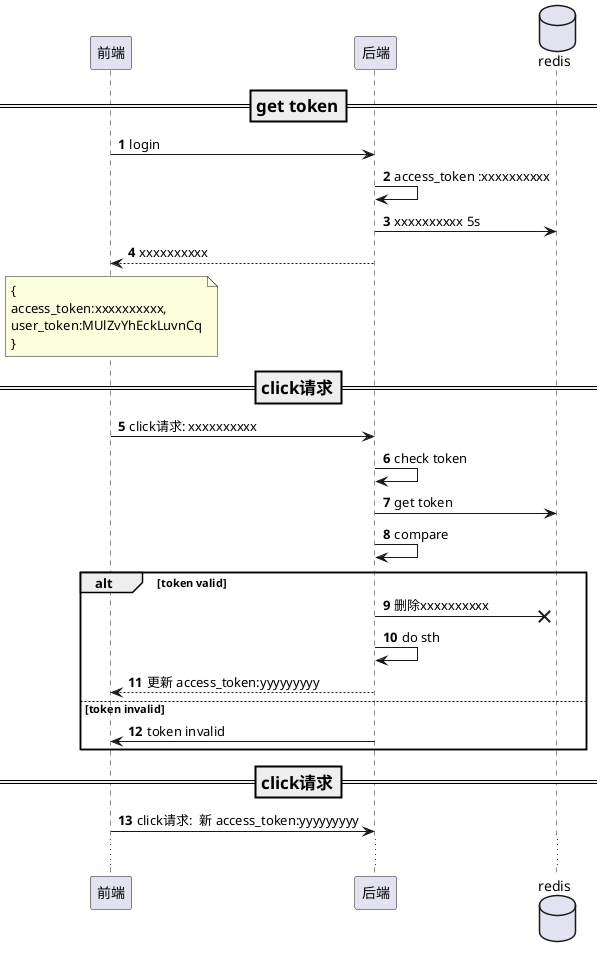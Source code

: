 @startuml

autonumber

participant "前端" as fe

participant "后端" as be

database redis


===get token==
fe -> be : login

be -> be : access_token :xxxxxxxxxx
be -> redis:  xxxxxxxxxx 5s
be --> fe: xxxxxxxxxx
note over fe
  {
  access_token:xxxxxxxxxx,
  user_token:MUlZvYhEckLuvnCq
  }
endnote

===click请求==
fe -> be : click请求: xxxxxxxxxx
be -> be :check token
be -> redis : get token
be -> be : compare

alt token valid
    be -x  redis :删除xxxxxxxxxx
    be -> be : do sth
    be --> fe : 更新 access_token:yyyyyyyyy
else token invalid
    be -> fe : token invalid
end



===click请求==
fe -> be : click请求:  新 access_token:yyyyyyyyy

...


@enduml
